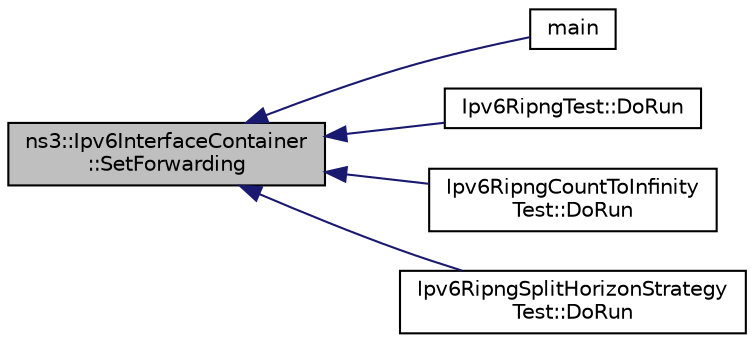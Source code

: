digraph "ns3::Ipv6InterfaceContainer::SetForwarding"
{
  edge [fontname="Helvetica",fontsize="10",labelfontname="Helvetica",labelfontsize="10"];
  node [fontname="Helvetica",fontsize="10",shape=record];
  rankdir="LR";
  Node1 [label="ns3::Ipv6InterfaceContainer\l::SetForwarding",height=0.2,width=0.4,color="black", fillcolor="grey75", style="filled", fontcolor="black"];
  Node1 -> Node2 [dir="back",color="midnightblue",fontsize="10",style="solid"];
  Node2 [label="main",height=0.2,width=0.4,color="black", fillcolor="white", style="filled",URL="$d9/d10/fd-tap-ping6_8cc.html#a0ddf1224851353fc92bfbff6f499fa97"];
  Node1 -> Node3 [dir="back",color="midnightblue",fontsize="10",style="solid"];
  Node3 [label="Ipv6RipngTest::DoRun",height=0.2,width=0.4,color="black", fillcolor="white", style="filled",URL="$d5/d9f/classIpv6RipngTest.html#a17887a8153acca820752d31c2b49ac50",tooltip="Implementation to actually run this TestCase. "];
  Node1 -> Node4 [dir="back",color="midnightblue",fontsize="10",style="solid"];
  Node4 [label="Ipv6RipngCountToInfinity\lTest::DoRun",height=0.2,width=0.4,color="black", fillcolor="white", style="filled",URL="$d9/d6e/classIpv6RipngCountToInfinityTest.html#af62c0342d626eafa5b632b92c8636eb3",tooltip="Implementation to actually run this TestCase. "];
  Node1 -> Node5 [dir="back",color="midnightblue",fontsize="10",style="solid"];
  Node5 [label="Ipv6RipngSplitHorizonStrategy\lTest::DoRun",height=0.2,width=0.4,color="black", fillcolor="white", style="filled",URL="$df/daf/classIpv6RipngSplitHorizonStrategyTest.html#a8e3dad1362842eedd70ef21bff0a75c5",tooltip="Implementation to actually run this TestCase. "];
}
